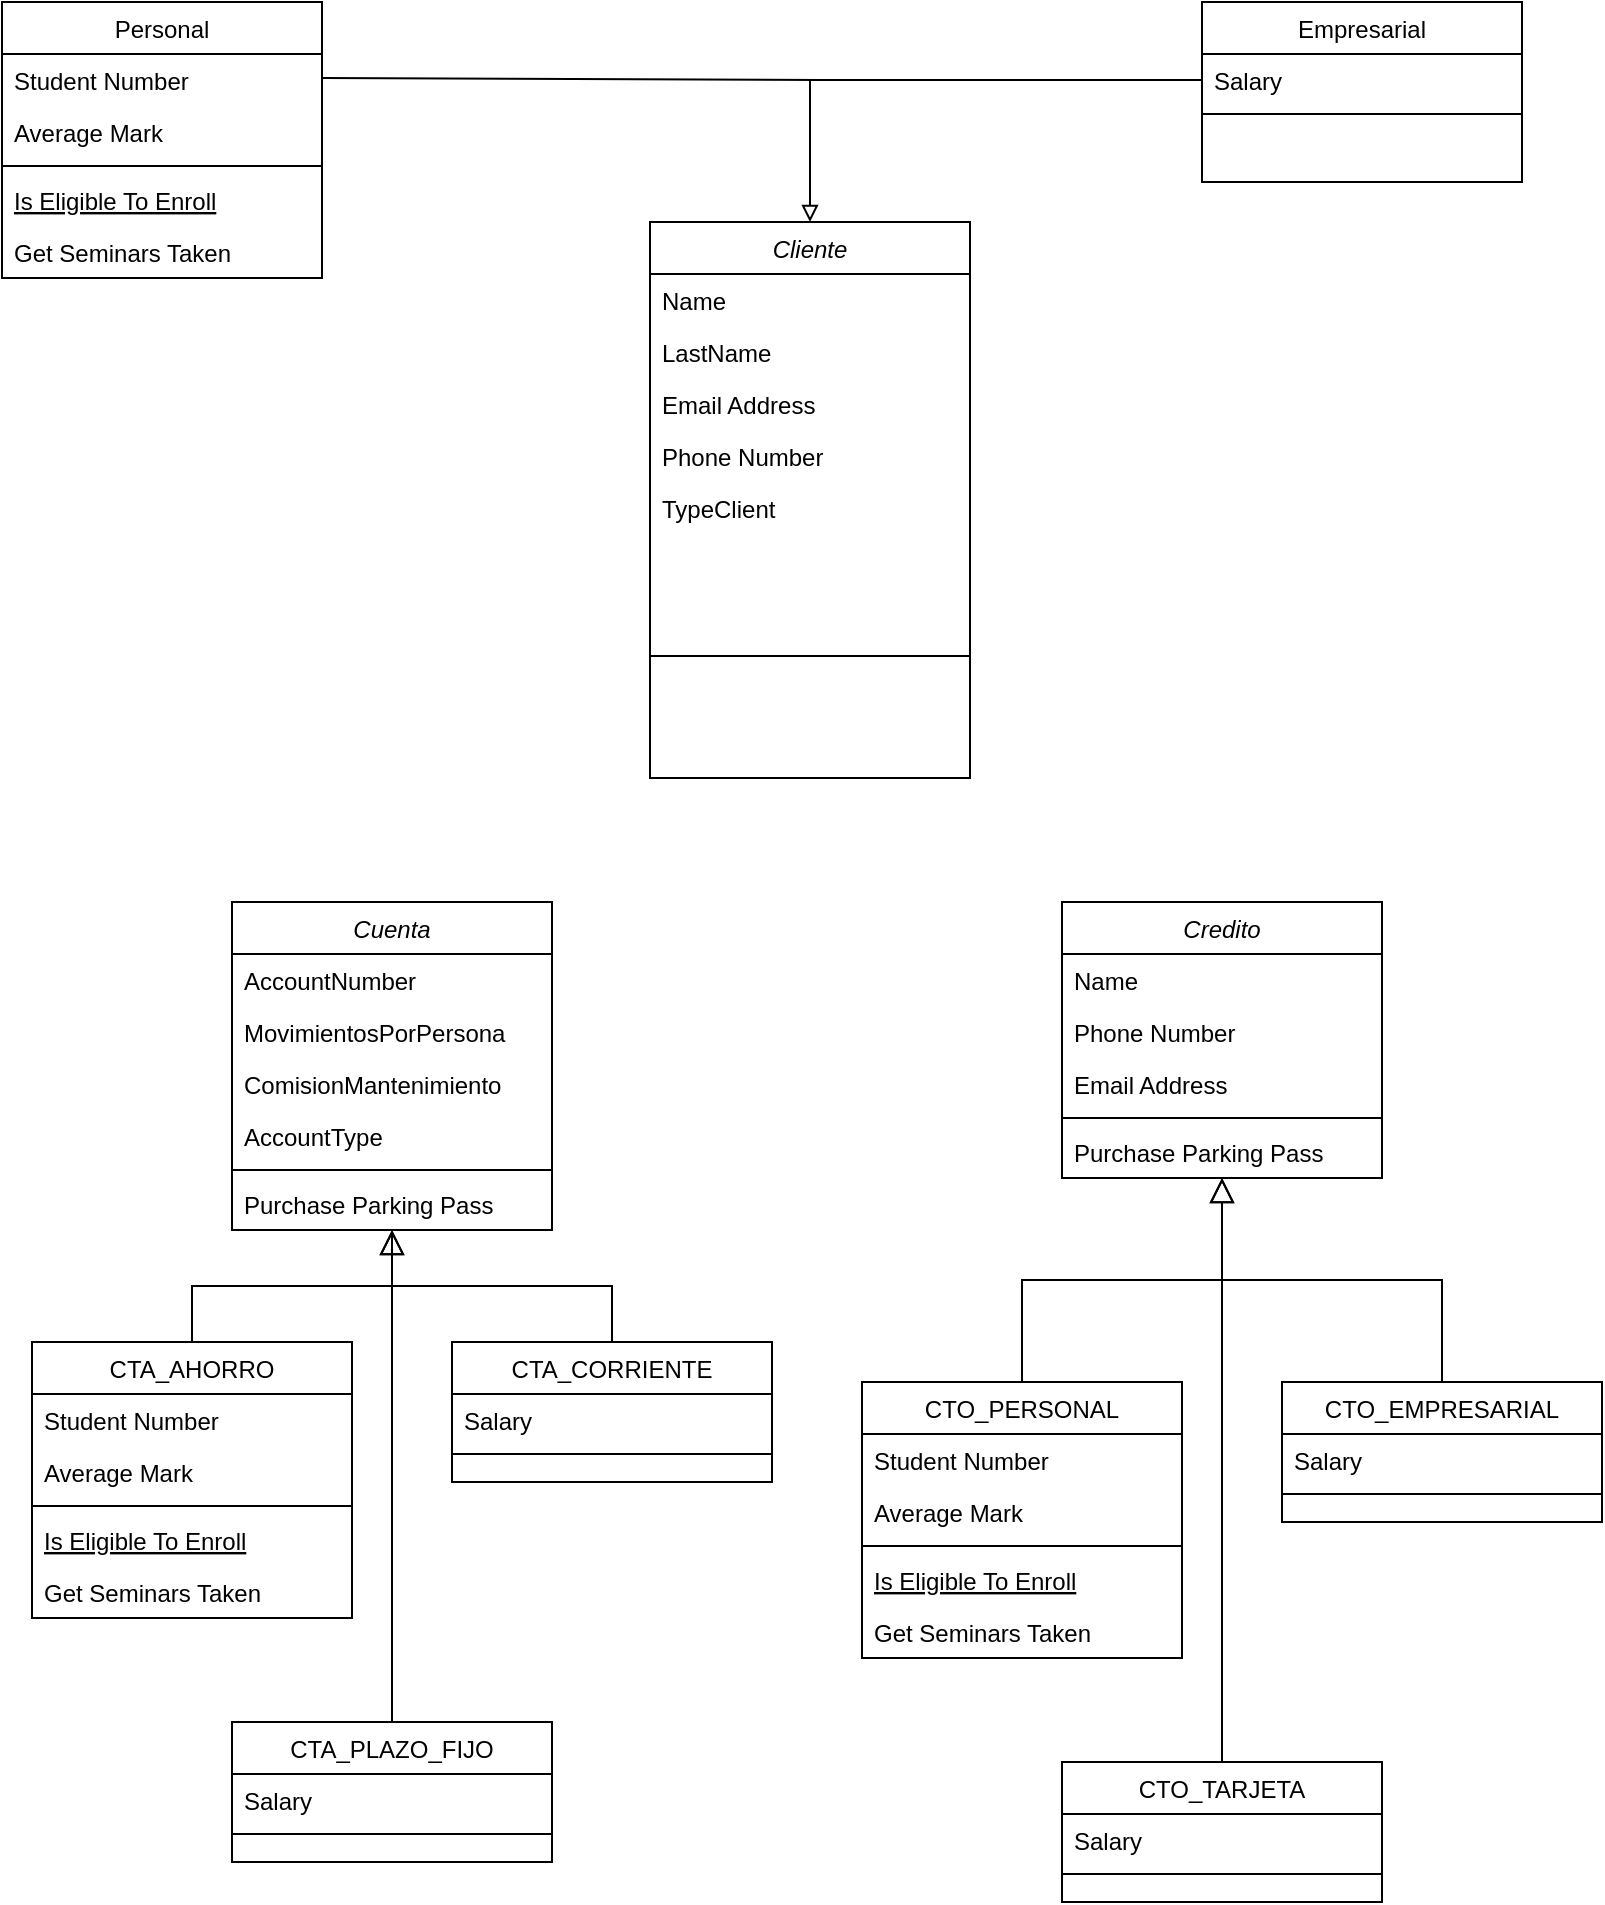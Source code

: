<mxfile version="20.2.5" type="github">
  <diagram id="C5RBs43oDa-KdzZeNtuy" name="Page-1">
    <mxGraphModel dx="946" dy="516" grid="1" gridSize="10" guides="1" tooltips="1" connect="1" arrows="1" fold="1" page="1" pageScale="1" pageWidth="827" pageHeight="1169" math="0" shadow="0">
      <root>
        <mxCell id="WIyWlLk6GJQsqaUBKTNV-0" />
        <mxCell id="WIyWlLk6GJQsqaUBKTNV-1" parent="WIyWlLk6GJQsqaUBKTNV-0" />
        <mxCell id="zkfFHV4jXpPFQw0GAbJ--0" value="Cliente" style="swimlane;fontStyle=2;align=center;verticalAlign=top;childLayout=stackLayout;horizontal=1;startSize=26;horizontalStack=0;resizeParent=1;resizeLast=0;collapsible=1;marginBottom=0;rounded=0;shadow=0;strokeWidth=1;" parent="WIyWlLk6GJQsqaUBKTNV-1" vertex="1">
          <mxGeometry x="334" y="120" width="160" height="278" as="geometry">
            <mxRectangle x="230" y="140" width="160" height="26" as="alternateBounds" />
          </mxGeometry>
        </mxCell>
        <mxCell id="zkfFHV4jXpPFQw0GAbJ--1" value="Name" style="text;align=left;verticalAlign=top;spacingLeft=4;spacingRight=4;overflow=hidden;rotatable=0;points=[[0,0.5],[1,0.5]];portConstraint=eastwest;" parent="zkfFHV4jXpPFQw0GAbJ--0" vertex="1">
          <mxGeometry y="26" width="160" height="26" as="geometry" />
        </mxCell>
        <mxCell id="zkfFHV4jXpPFQw0GAbJ--2" value="LastName" style="text;align=left;verticalAlign=top;spacingLeft=4;spacingRight=4;overflow=hidden;rotatable=0;points=[[0,0.5],[1,0.5]];portConstraint=eastwest;rounded=0;shadow=0;html=0;" parent="zkfFHV4jXpPFQw0GAbJ--0" vertex="1">
          <mxGeometry y="52" width="160" height="26" as="geometry" />
        </mxCell>
        <mxCell id="zkfFHV4jXpPFQw0GAbJ--3" value="Email Address" style="text;align=left;verticalAlign=top;spacingLeft=4;spacingRight=4;overflow=hidden;rotatable=0;points=[[0,0.5],[1,0.5]];portConstraint=eastwest;rounded=0;shadow=0;html=0;" parent="zkfFHV4jXpPFQw0GAbJ--0" vertex="1">
          <mxGeometry y="78" width="160" height="26" as="geometry" />
        </mxCell>
        <mxCell id="zkfFHV4jXpPFQw0GAbJ--5" value="Phone Number" style="text;align=left;verticalAlign=top;spacingLeft=4;spacingRight=4;overflow=hidden;rotatable=0;points=[[0,0.5],[1,0.5]];portConstraint=eastwest;" parent="zkfFHV4jXpPFQw0GAbJ--0" vertex="1">
          <mxGeometry y="104" width="160" height="26" as="geometry" />
        </mxCell>
        <mxCell id="hJ93S-1s4SGd3Sv2lBjd-69" value="TypeClient" style="text;align=left;verticalAlign=top;spacingLeft=4;spacingRight=4;overflow=hidden;rotatable=0;points=[[0,0.5],[1,0.5]];portConstraint=eastwest;" vertex="1" parent="zkfFHV4jXpPFQw0GAbJ--0">
          <mxGeometry y="130" width="160" height="26" as="geometry" />
        </mxCell>
        <mxCell id="zkfFHV4jXpPFQw0GAbJ--4" value="" style="line;html=1;strokeWidth=1;align=left;verticalAlign=middle;spacingTop=-1;spacingLeft=3;spacingRight=3;rotatable=0;labelPosition=right;points=[];portConstraint=eastwest;" parent="zkfFHV4jXpPFQw0GAbJ--0" vertex="1">
          <mxGeometry y="156" width="160" height="122" as="geometry" />
        </mxCell>
        <mxCell id="zkfFHV4jXpPFQw0GAbJ--6" value="Personal" style="swimlane;fontStyle=0;align=center;verticalAlign=top;childLayout=stackLayout;horizontal=1;startSize=26;horizontalStack=0;resizeParent=1;resizeLast=0;collapsible=1;marginBottom=0;rounded=0;shadow=0;strokeWidth=1;" parent="WIyWlLk6GJQsqaUBKTNV-1" vertex="1">
          <mxGeometry x="10" y="10" width="160" height="138" as="geometry">
            <mxRectangle x="130" y="380" width="160" height="26" as="alternateBounds" />
          </mxGeometry>
        </mxCell>
        <mxCell id="zkfFHV4jXpPFQw0GAbJ--7" value="Student Number" style="text;align=left;verticalAlign=top;spacingLeft=4;spacingRight=4;overflow=hidden;rotatable=0;points=[[0,0.5],[1,0.5]];portConstraint=eastwest;" parent="zkfFHV4jXpPFQw0GAbJ--6" vertex="1">
          <mxGeometry y="26" width="160" height="26" as="geometry" />
        </mxCell>
        <mxCell id="zkfFHV4jXpPFQw0GAbJ--8" value="Average Mark" style="text;align=left;verticalAlign=top;spacingLeft=4;spacingRight=4;overflow=hidden;rotatable=0;points=[[0,0.5],[1,0.5]];portConstraint=eastwest;rounded=0;shadow=0;html=0;" parent="zkfFHV4jXpPFQw0GAbJ--6" vertex="1">
          <mxGeometry y="52" width="160" height="26" as="geometry" />
        </mxCell>
        <mxCell id="zkfFHV4jXpPFQw0GAbJ--9" value="" style="line;html=1;strokeWidth=1;align=left;verticalAlign=middle;spacingTop=-1;spacingLeft=3;spacingRight=3;rotatable=0;labelPosition=right;points=[];portConstraint=eastwest;" parent="zkfFHV4jXpPFQw0GAbJ--6" vertex="1">
          <mxGeometry y="78" width="160" height="8" as="geometry" />
        </mxCell>
        <mxCell id="zkfFHV4jXpPFQw0GAbJ--10" value="Is Eligible To Enroll" style="text;align=left;verticalAlign=top;spacingLeft=4;spacingRight=4;overflow=hidden;rotatable=0;points=[[0,0.5],[1,0.5]];portConstraint=eastwest;fontStyle=4" parent="zkfFHV4jXpPFQw0GAbJ--6" vertex="1">
          <mxGeometry y="86" width="160" height="26" as="geometry" />
        </mxCell>
        <mxCell id="zkfFHV4jXpPFQw0GAbJ--11" value="Get Seminars Taken" style="text;align=left;verticalAlign=top;spacingLeft=4;spacingRight=4;overflow=hidden;rotatable=0;points=[[0,0.5],[1,0.5]];portConstraint=eastwest;" parent="zkfFHV4jXpPFQw0GAbJ--6" vertex="1">
          <mxGeometry y="112" width="160" height="26" as="geometry" />
        </mxCell>
        <mxCell id="zkfFHV4jXpPFQw0GAbJ--13" value="Empresarial" style="swimlane;fontStyle=0;align=center;verticalAlign=top;childLayout=stackLayout;horizontal=1;startSize=26;horizontalStack=0;resizeParent=1;resizeLast=0;collapsible=1;marginBottom=0;rounded=0;shadow=0;strokeWidth=1;" parent="WIyWlLk6GJQsqaUBKTNV-1" vertex="1">
          <mxGeometry x="610" y="10" width="160" height="90" as="geometry">
            <mxRectangle x="340" y="380" width="170" height="26" as="alternateBounds" />
          </mxGeometry>
        </mxCell>
        <mxCell id="zkfFHV4jXpPFQw0GAbJ--14" value="Salary" style="text;align=left;verticalAlign=top;spacingLeft=4;spacingRight=4;overflow=hidden;rotatable=0;points=[[0,0.5],[1,0.5]];portConstraint=eastwest;" parent="zkfFHV4jXpPFQw0GAbJ--13" vertex="1">
          <mxGeometry y="26" width="160" height="26" as="geometry" />
        </mxCell>
        <mxCell id="zkfFHV4jXpPFQw0GAbJ--15" value="" style="line;html=1;strokeWidth=1;align=left;verticalAlign=middle;spacingTop=-1;spacingLeft=3;spacingRight=3;rotatable=0;labelPosition=right;points=[];portConstraint=eastwest;" parent="zkfFHV4jXpPFQw0GAbJ--13" vertex="1">
          <mxGeometry y="52" width="160" height="8" as="geometry" />
        </mxCell>
        <mxCell id="hJ93S-1s4SGd3Sv2lBjd-0" value="Cuenta" style="swimlane;fontStyle=2;align=center;verticalAlign=top;childLayout=stackLayout;horizontal=1;startSize=26;horizontalStack=0;resizeParent=1;resizeLast=0;collapsible=1;marginBottom=0;rounded=0;shadow=0;strokeWidth=1;" vertex="1" parent="WIyWlLk6GJQsqaUBKTNV-1">
          <mxGeometry x="125" y="460" width="160" height="164" as="geometry">
            <mxRectangle x="230" y="140" width="160" height="26" as="alternateBounds" />
          </mxGeometry>
        </mxCell>
        <mxCell id="hJ93S-1s4SGd3Sv2lBjd-1" value="AccountNumber" style="text;align=left;verticalAlign=top;spacingLeft=4;spacingRight=4;overflow=hidden;rotatable=0;points=[[0,0.5],[1,0.5]];portConstraint=eastwest;" vertex="1" parent="hJ93S-1s4SGd3Sv2lBjd-0">
          <mxGeometry y="26" width="160" height="26" as="geometry" />
        </mxCell>
        <mxCell id="hJ93S-1s4SGd3Sv2lBjd-2" value="MovimientosPorPersona" style="text;align=left;verticalAlign=top;spacingLeft=4;spacingRight=4;overflow=hidden;rotatable=0;points=[[0,0.5],[1,0.5]];portConstraint=eastwest;rounded=0;shadow=0;html=0;" vertex="1" parent="hJ93S-1s4SGd3Sv2lBjd-0">
          <mxGeometry y="52" width="160" height="26" as="geometry" />
        </mxCell>
        <mxCell id="hJ93S-1s4SGd3Sv2lBjd-3" value="ComisionMantenimiento" style="text;align=left;verticalAlign=top;spacingLeft=4;spacingRight=4;overflow=hidden;rotatable=0;points=[[0,0.5],[1,0.5]];portConstraint=eastwest;rounded=0;shadow=0;html=0;" vertex="1" parent="hJ93S-1s4SGd3Sv2lBjd-0">
          <mxGeometry y="78" width="160" height="26" as="geometry" />
        </mxCell>
        <mxCell id="hJ93S-1s4SGd3Sv2lBjd-70" value="AccountType" style="text;align=left;verticalAlign=top;spacingLeft=4;spacingRight=4;overflow=hidden;rotatable=0;points=[[0,0.5],[1,0.5]];portConstraint=eastwest;rounded=0;shadow=0;html=0;" vertex="1" parent="hJ93S-1s4SGd3Sv2lBjd-0">
          <mxGeometry y="104" width="160" height="26" as="geometry" />
        </mxCell>
        <mxCell id="hJ93S-1s4SGd3Sv2lBjd-4" value="" style="line;html=1;strokeWidth=1;align=left;verticalAlign=middle;spacingTop=-1;spacingLeft=3;spacingRight=3;rotatable=0;labelPosition=right;points=[];portConstraint=eastwest;" vertex="1" parent="hJ93S-1s4SGd3Sv2lBjd-0">
          <mxGeometry y="130" width="160" height="8" as="geometry" />
        </mxCell>
        <mxCell id="hJ93S-1s4SGd3Sv2lBjd-5" value="Purchase Parking Pass" style="text;align=left;verticalAlign=top;spacingLeft=4;spacingRight=4;overflow=hidden;rotatable=0;points=[[0,0.5],[1,0.5]];portConstraint=eastwest;" vertex="1" parent="hJ93S-1s4SGd3Sv2lBjd-0">
          <mxGeometry y="138" width="160" height="26" as="geometry" />
        </mxCell>
        <mxCell id="hJ93S-1s4SGd3Sv2lBjd-6" value="CTA_AHORRO" style="swimlane;fontStyle=0;align=center;verticalAlign=top;childLayout=stackLayout;horizontal=1;startSize=26;horizontalStack=0;resizeParent=1;resizeLast=0;collapsible=1;marginBottom=0;rounded=0;shadow=0;strokeWidth=1;" vertex="1" parent="WIyWlLk6GJQsqaUBKTNV-1">
          <mxGeometry x="25" y="680" width="160" height="138" as="geometry">
            <mxRectangle x="130" y="380" width="160" height="26" as="alternateBounds" />
          </mxGeometry>
        </mxCell>
        <mxCell id="hJ93S-1s4SGd3Sv2lBjd-7" value="Student Number" style="text;align=left;verticalAlign=top;spacingLeft=4;spacingRight=4;overflow=hidden;rotatable=0;points=[[0,0.5],[1,0.5]];portConstraint=eastwest;" vertex="1" parent="hJ93S-1s4SGd3Sv2lBjd-6">
          <mxGeometry y="26" width="160" height="26" as="geometry" />
        </mxCell>
        <mxCell id="hJ93S-1s4SGd3Sv2lBjd-8" value="Average Mark" style="text;align=left;verticalAlign=top;spacingLeft=4;spacingRight=4;overflow=hidden;rotatable=0;points=[[0,0.5],[1,0.5]];portConstraint=eastwest;rounded=0;shadow=0;html=0;" vertex="1" parent="hJ93S-1s4SGd3Sv2lBjd-6">
          <mxGeometry y="52" width="160" height="26" as="geometry" />
        </mxCell>
        <mxCell id="hJ93S-1s4SGd3Sv2lBjd-9" value="" style="line;html=1;strokeWidth=1;align=left;verticalAlign=middle;spacingTop=-1;spacingLeft=3;spacingRight=3;rotatable=0;labelPosition=right;points=[];portConstraint=eastwest;" vertex="1" parent="hJ93S-1s4SGd3Sv2lBjd-6">
          <mxGeometry y="78" width="160" height="8" as="geometry" />
        </mxCell>
        <mxCell id="hJ93S-1s4SGd3Sv2lBjd-10" value="Is Eligible To Enroll" style="text;align=left;verticalAlign=top;spacingLeft=4;spacingRight=4;overflow=hidden;rotatable=0;points=[[0,0.5],[1,0.5]];portConstraint=eastwest;fontStyle=4" vertex="1" parent="hJ93S-1s4SGd3Sv2lBjd-6">
          <mxGeometry y="86" width="160" height="26" as="geometry" />
        </mxCell>
        <mxCell id="hJ93S-1s4SGd3Sv2lBjd-11" value="Get Seminars Taken" style="text;align=left;verticalAlign=top;spacingLeft=4;spacingRight=4;overflow=hidden;rotatable=0;points=[[0,0.5],[1,0.5]];portConstraint=eastwest;" vertex="1" parent="hJ93S-1s4SGd3Sv2lBjd-6">
          <mxGeometry y="112" width="160" height="26" as="geometry" />
        </mxCell>
        <mxCell id="hJ93S-1s4SGd3Sv2lBjd-13" value="CTA_CORRIENTE" style="swimlane;fontStyle=0;align=center;verticalAlign=top;childLayout=stackLayout;horizontal=1;startSize=26;horizontalStack=0;resizeParent=1;resizeLast=0;collapsible=1;marginBottom=0;rounded=0;shadow=0;strokeWidth=1;" vertex="1" parent="WIyWlLk6GJQsqaUBKTNV-1">
          <mxGeometry x="235" y="680" width="160" height="70" as="geometry">
            <mxRectangle x="340" y="380" width="170" height="26" as="alternateBounds" />
          </mxGeometry>
        </mxCell>
        <mxCell id="hJ93S-1s4SGd3Sv2lBjd-14" value="Salary" style="text;align=left;verticalAlign=top;spacingLeft=4;spacingRight=4;overflow=hidden;rotatable=0;points=[[0,0.5],[1,0.5]];portConstraint=eastwest;" vertex="1" parent="hJ93S-1s4SGd3Sv2lBjd-13">
          <mxGeometry y="26" width="160" height="26" as="geometry" />
        </mxCell>
        <mxCell id="hJ93S-1s4SGd3Sv2lBjd-15" value="" style="line;html=1;strokeWidth=1;align=left;verticalAlign=middle;spacingTop=-1;spacingLeft=3;spacingRight=3;rotatable=0;labelPosition=right;points=[];portConstraint=eastwest;" vertex="1" parent="hJ93S-1s4SGd3Sv2lBjd-13">
          <mxGeometry y="52" width="160" height="8" as="geometry" />
        </mxCell>
        <mxCell id="hJ93S-1s4SGd3Sv2lBjd-35" value="CTA_PLAZO_FIJO" style="swimlane;fontStyle=0;align=center;verticalAlign=top;childLayout=stackLayout;horizontal=1;startSize=26;horizontalStack=0;resizeParent=1;resizeLast=0;collapsible=1;marginBottom=0;rounded=0;shadow=0;strokeWidth=1;" vertex="1" parent="WIyWlLk6GJQsqaUBKTNV-1">
          <mxGeometry x="125" y="870" width="160" height="70" as="geometry">
            <mxRectangle x="340" y="380" width="170" height="26" as="alternateBounds" />
          </mxGeometry>
        </mxCell>
        <mxCell id="hJ93S-1s4SGd3Sv2lBjd-36" value="Salary" style="text;align=left;verticalAlign=top;spacingLeft=4;spacingRight=4;overflow=hidden;rotatable=0;points=[[0,0.5],[1,0.5]];portConstraint=eastwest;" vertex="1" parent="hJ93S-1s4SGd3Sv2lBjd-35">
          <mxGeometry y="26" width="160" height="26" as="geometry" />
        </mxCell>
        <mxCell id="hJ93S-1s4SGd3Sv2lBjd-37" value="" style="line;html=1;strokeWidth=1;align=left;verticalAlign=middle;spacingTop=-1;spacingLeft=3;spacingRight=3;rotatable=0;labelPosition=right;points=[];portConstraint=eastwest;" vertex="1" parent="hJ93S-1s4SGd3Sv2lBjd-35">
          <mxGeometry y="52" width="160" height="8" as="geometry" />
        </mxCell>
        <mxCell id="hJ93S-1s4SGd3Sv2lBjd-38" value="Credito" style="swimlane;fontStyle=2;align=center;verticalAlign=top;childLayout=stackLayout;horizontal=1;startSize=26;horizontalStack=0;resizeParent=1;resizeLast=0;collapsible=1;marginBottom=0;rounded=0;shadow=0;strokeWidth=1;" vertex="1" parent="WIyWlLk6GJQsqaUBKTNV-1">
          <mxGeometry x="540" y="460" width="160" height="138" as="geometry">
            <mxRectangle x="230" y="140" width="160" height="26" as="alternateBounds" />
          </mxGeometry>
        </mxCell>
        <mxCell id="hJ93S-1s4SGd3Sv2lBjd-39" value="Name" style="text;align=left;verticalAlign=top;spacingLeft=4;spacingRight=4;overflow=hidden;rotatable=0;points=[[0,0.5],[1,0.5]];portConstraint=eastwest;" vertex="1" parent="hJ93S-1s4SGd3Sv2lBjd-38">
          <mxGeometry y="26" width="160" height="26" as="geometry" />
        </mxCell>
        <mxCell id="hJ93S-1s4SGd3Sv2lBjd-40" value="Phone Number" style="text;align=left;verticalAlign=top;spacingLeft=4;spacingRight=4;overflow=hidden;rotatable=0;points=[[0,0.5],[1,0.5]];portConstraint=eastwest;rounded=0;shadow=0;html=0;" vertex="1" parent="hJ93S-1s4SGd3Sv2lBjd-38">
          <mxGeometry y="52" width="160" height="26" as="geometry" />
        </mxCell>
        <mxCell id="hJ93S-1s4SGd3Sv2lBjd-41" value="Email Address" style="text;align=left;verticalAlign=top;spacingLeft=4;spacingRight=4;overflow=hidden;rotatable=0;points=[[0,0.5],[1,0.5]];portConstraint=eastwest;rounded=0;shadow=0;html=0;" vertex="1" parent="hJ93S-1s4SGd3Sv2lBjd-38">
          <mxGeometry y="78" width="160" height="26" as="geometry" />
        </mxCell>
        <mxCell id="hJ93S-1s4SGd3Sv2lBjd-42" value="" style="line;html=1;strokeWidth=1;align=left;verticalAlign=middle;spacingTop=-1;spacingLeft=3;spacingRight=3;rotatable=0;labelPosition=right;points=[];portConstraint=eastwest;" vertex="1" parent="hJ93S-1s4SGd3Sv2lBjd-38">
          <mxGeometry y="104" width="160" height="8" as="geometry" />
        </mxCell>
        <mxCell id="hJ93S-1s4SGd3Sv2lBjd-43" value="Purchase Parking Pass" style="text;align=left;verticalAlign=top;spacingLeft=4;spacingRight=4;overflow=hidden;rotatable=0;points=[[0,0.5],[1,0.5]];portConstraint=eastwest;" vertex="1" parent="hJ93S-1s4SGd3Sv2lBjd-38">
          <mxGeometry y="112" width="160" height="26" as="geometry" />
        </mxCell>
        <mxCell id="hJ93S-1s4SGd3Sv2lBjd-44" value="CTO_PERSONAL" style="swimlane;fontStyle=0;align=center;verticalAlign=top;childLayout=stackLayout;horizontal=1;startSize=26;horizontalStack=0;resizeParent=1;resizeLast=0;collapsible=1;marginBottom=0;rounded=0;shadow=0;strokeWidth=1;" vertex="1" parent="WIyWlLk6GJQsqaUBKTNV-1">
          <mxGeometry x="440" y="700" width="160" height="138" as="geometry">
            <mxRectangle x="130" y="380" width="160" height="26" as="alternateBounds" />
          </mxGeometry>
        </mxCell>
        <mxCell id="hJ93S-1s4SGd3Sv2lBjd-45" value="Student Number" style="text;align=left;verticalAlign=top;spacingLeft=4;spacingRight=4;overflow=hidden;rotatable=0;points=[[0,0.5],[1,0.5]];portConstraint=eastwest;" vertex="1" parent="hJ93S-1s4SGd3Sv2lBjd-44">
          <mxGeometry y="26" width="160" height="26" as="geometry" />
        </mxCell>
        <mxCell id="hJ93S-1s4SGd3Sv2lBjd-46" value="Average Mark" style="text;align=left;verticalAlign=top;spacingLeft=4;spacingRight=4;overflow=hidden;rotatable=0;points=[[0,0.5],[1,0.5]];portConstraint=eastwest;rounded=0;shadow=0;html=0;" vertex="1" parent="hJ93S-1s4SGd3Sv2lBjd-44">
          <mxGeometry y="52" width="160" height="26" as="geometry" />
        </mxCell>
        <mxCell id="hJ93S-1s4SGd3Sv2lBjd-47" value="" style="line;html=1;strokeWidth=1;align=left;verticalAlign=middle;spacingTop=-1;spacingLeft=3;spacingRight=3;rotatable=0;labelPosition=right;points=[];portConstraint=eastwest;" vertex="1" parent="hJ93S-1s4SGd3Sv2lBjd-44">
          <mxGeometry y="78" width="160" height="8" as="geometry" />
        </mxCell>
        <mxCell id="hJ93S-1s4SGd3Sv2lBjd-48" value="Is Eligible To Enroll" style="text;align=left;verticalAlign=top;spacingLeft=4;spacingRight=4;overflow=hidden;rotatable=0;points=[[0,0.5],[1,0.5]];portConstraint=eastwest;fontStyle=4" vertex="1" parent="hJ93S-1s4SGd3Sv2lBjd-44">
          <mxGeometry y="86" width="160" height="26" as="geometry" />
        </mxCell>
        <mxCell id="hJ93S-1s4SGd3Sv2lBjd-49" value="Get Seminars Taken" style="text;align=left;verticalAlign=top;spacingLeft=4;spacingRight=4;overflow=hidden;rotatable=0;points=[[0,0.5],[1,0.5]];portConstraint=eastwest;" vertex="1" parent="hJ93S-1s4SGd3Sv2lBjd-44">
          <mxGeometry y="112" width="160" height="26" as="geometry" />
        </mxCell>
        <mxCell id="hJ93S-1s4SGd3Sv2lBjd-51" value="CTO_EMPRESARIAL" style="swimlane;fontStyle=0;align=center;verticalAlign=top;childLayout=stackLayout;horizontal=1;startSize=26;horizontalStack=0;resizeParent=1;resizeLast=0;collapsible=1;marginBottom=0;rounded=0;shadow=0;strokeWidth=1;" vertex="1" parent="WIyWlLk6GJQsqaUBKTNV-1">
          <mxGeometry x="650" y="700" width="160" height="70" as="geometry">
            <mxRectangle x="340" y="380" width="170" height="26" as="alternateBounds" />
          </mxGeometry>
        </mxCell>
        <mxCell id="hJ93S-1s4SGd3Sv2lBjd-52" value="Salary" style="text;align=left;verticalAlign=top;spacingLeft=4;spacingRight=4;overflow=hidden;rotatable=0;points=[[0,0.5],[1,0.5]];portConstraint=eastwest;" vertex="1" parent="hJ93S-1s4SGd3Sv2lBjd-51">
          <mxGeometry y="26" width="160" height="26" as="geometry" />
        </mxCell>
        <mxCell id="hJ93S-1s4SGd3Sv2lBjd-53" value="" style="line;html=1;strokeWidth=1;align=left;verticalAlign=middle;spacingTop=-1;spacingLeft=3;spacingRight=3;rotatable=0;labelPosition=right;points=[];portConstraint=eastwest;" vertex="1" parent="hJ93S-1s4SGd3Sv2lBjd-51">
          <mxGeometry y="52" width="160" height="8" as="geometry" />
        </mxCell>
        <mxCell id="hJ93S-1s4SGd3Sv2lBjd-56" value="CTO_TARJETA" style="swimlane;fontStyle=0;align=center;verticalAlign=top;childLayout=stackLayout;horizontal=1;startSize=26;horizontalStack=0;resizeParent=1;resizeLast=0;collapsible=1;marginBottom=0;rounded=0;shadow=0;strokeWidth=1;" vertex="1" parent="WIyWlLk6GJQsqaUBKTNV-1">
          <mxGeometry x="540" y="890" width="160" height="70" as="geometry">
            <mxRectangle x="340" y="380" width="170" height="26" as="alternateBounds" />
          </mxGeometry>
        </mxCell>
        <mxCell id="hJ93S-1s4SGd3Sv2lBjd-57" value="Salary" style="text;align=left;verticalAlign=top;spacingLeft=4;spacingRight=4;overflow=hidden;rotatable=0;points=[[0,0.5],[1,0.5]];portConstraint=eastwest;" vertex="1" parent="hJ93S-1s4SGd3Sv2lBjd-56">
          <mxGeometry y="26" width="160" height="26" as="geometry" />
        </mxCell>
        <mxCell id="hJ93S-1s4SGd3Sv2lBjd-58" value="" style="line;html=1;strokeWidth=1;align=left;verticalAlign=middle;spacingTop=-1;spacingLeft=3;spacingRight=3;rotatable=0;labelPosition=right;points=[];portConstraint=eastwest;" vertex="1" parent="hJ93S-1s4SGd3Sv2lBjd-56">
          <mxGeometry y="52" width="160" height="8" as="geometry" />
        </mxCell>
        <mxCell id="hJ93S-1s4SGd3Sv2lBjd-59" value="" style="group" vertex="1" connectable="0" parent="WIyWlLk6GJQsqaUBKTNV-1">
          <mxGeometry x="205" y="785" as="geometry" />
        </mxCell>
        <mxCell id="hJ93S-1s4SGd3Sv2lBjd-12" value="" style="endArrow=block;endSize=10;endFill=0;shadow=0;strokeWidth=1;rounded=0;edgeStyle=elbowEdgeStyle;elbow=vertical;" edge="1" parent="hJ93S-1s4SGd3Sv2lBjd-59" source="hJ93S-1s4SGd3Sv2lBjd-6" target="hJ93S-1s4SGd3Sv2lBjd-0">
          <mxGeometry width="160" relative="1" as="geometry">
            <mxPoint x="-100" y="-262" as="sourcePoint" />
            <mxPoint x="-100" y="-262" as="targetPoint" />
          </mxGeometry>
        </mxCell>
        <mxCell id="hJ93S-1s4SGd3Sv2lBjd-16" value="" style="endArrow=block;endSize=10;endFill=0;shadow=0;strokeWidth=1;rounded=0;edgeStyle=elbowEdgeStyle;elbow=vertical;" edge="1" parent="hJ93S-1s4SGd3Sv2lBjd-59" source="hJ93S-1s4SGd3Sv2lBjd-13" target="hJ93S-1s4SGd3Sv2lBjd-0">
          <mxGeometry width="160" relative="1" as="geometry">
            <mxPoint x="-90" y="-92" as="sourcePoint" />
            <mxPoint x="10" y="-194" as="targetPoint" />
          </mxGeometry>
        </mxCell>
        <mxCell id="hJ93S-1s4SGd3Sv2lBjd-34" value="" style="endArrow=none;html=1;rounded=0;" edge="1" parent="hJ93S-1s4SGd3Sv2lBjd-59">
          <mxGeometry width="50" height="50" relative="1" as="geometry">
            <mxPoint y="85" as="sourcePoint" />
            <mxPoint y="-160" as="targetPoint" />
            <Array as="points">
              <mxPoint />
            </Array>
          </mxGeometry>
        </mxCell>
        <mxCell id="hJ93S-1s4SGd3Sv2lBjd-60" value="" style="group" vertex="1" connectable="0" parent="WIyWlLk6GJQsqaUBKTNV-1">
          <mxGeometry x="620" y="805" as="geometry" />
        </mxCell>
        <mxCell id="hJ93S-1s4SGd3Sv2lBjd-50" value="" style="endArrow=block;endSize=10;endFill=0;shadow=0;strokeWidth=1;rounded=0;edgeStyle=elbowEdgeStyle;elbow=vertical;" edge="1" parent="hJ93S-1s4SGd3Sv2lBjd-60" source="hJ93S-1s4SGd3Sv2lBjd-44" target="hJ93S-1s4SGd3Sv2lBjd-38">
          <mxGeometry width="160" relative="1" as="geometry">
            <mxPoint x="-100" y="-262" as="sourcePoint" />
            <mxPoint x="-100" y="-262" as="targetPoint" />
          </mxGeometry>
        </mxCell>
        <mxCell id="hJ93S-1s4SGd3Sv2lBjd-54" value="" style="endArrow=block;endSize=10;endFill=0;shadow=0;strokeWidth=1;rounded=0;edgeStyle=elbowEdgeStyle;elbow=vertical;" edge="1" parent="hJ93S-1s4SGd3Sv2lBjd-60" source="hJ93S-1s4SGd3Sv2lBjd-51" target="hJ93S-1s4SGd3Sv2lBjd-38">
          <mxGeometry width="160" relative="1" as="geometry">
            <mxPoint x="-90" y="-92" as="sourcePoint" />
            <mxPoint x="10" y="-194" as="targetPoint" />
          </mxGeometry>
        </mxCell>
        <mxCell id="hJ93S-1s4SGd3Sv2lBjd-55" value="" style="endArrow=none;html=1;rounded=0;" edge="1" parent="hJ93S-1s4SGd3Sv2lBjd-60">
          <mxGeometry width="50" height="50" relative="1" as="geometry">
            <mxPoint y="85" as="sourcePoint" />
            <mxPoint y="-160" as="targetPoint" />
            <Array as="points">
              <mxPoint />
            </Array>
          </mxGeometry>
        </mxCell>
        <mxCell id="hJ93S-1s4SGd3Sv2lBjd-66" style="edgeStyle=none;rounded=0;orthogonalLoop=1;jettySize=auto;html=1;exitX=0;exitY=0.5;exitDx=0;exitDy=0;entryX=0.5;entryY=0;entryDx=0;entryDy=0;endArrow=block;endFill=0;strokeWidth=1;sourcePerimeterSpacing=0;" edge="1" parent="WIyWlLk6GJQsqaUBKTNV-1" source="zkfFHV4jXpPFQw0GAbJ--14" target="zkfFHV4jXpPFQw0GAbJ--0">
          <mxGeometry relative="1" as="geometry">
            <mxPoint x="340" y="49" as="targetPoint" />
            <Array as="points">
              <mxPoint x="414" y="49" />
            </Array>
          </mxGeometry>
        </mxCell>
        <mxCell id="hJ93S-1s4SGd3Sv2lBjd-68" value="" style="endArrow=none;html=1;rounded=0;exitX=1;exitY=0.5;exitDx=0;exitDy=0;" edge="1" parent="WIyWlLk6GJQsqaUBKTNV-1">
          <mxGeometry width="50" height="50" relative="1" as="geometry">
            <mxPoint x="170" y="48" as="sourcePoint" />
            <mxPoint x="420" y="49" as="targetPoint" />
          </mxGeometry>
        </mxCell>
      </root>
    </mxGraphModel>
  </diagram>
</mxfile>
